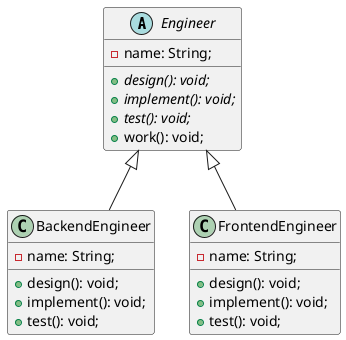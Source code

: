 @startuml practice1
abstract class Engineer {
    - name: String;
    {abstract} + design(): void;
    {abstract} + implement(): void;
    {abstract} + test(): void;
    + work(): void;
}
class BackendEngineer {
    - name: String;
    + design(): void;
    + implement(): void;
    + test(): void;
}
class FrontendEngineer {
    - name: String;
    + design(): void;
    + implement(): void;
    + test(): void;
}

Engineer <|-- BackendEngineer
Engineer <|-- FrontendEngineer
@enduml